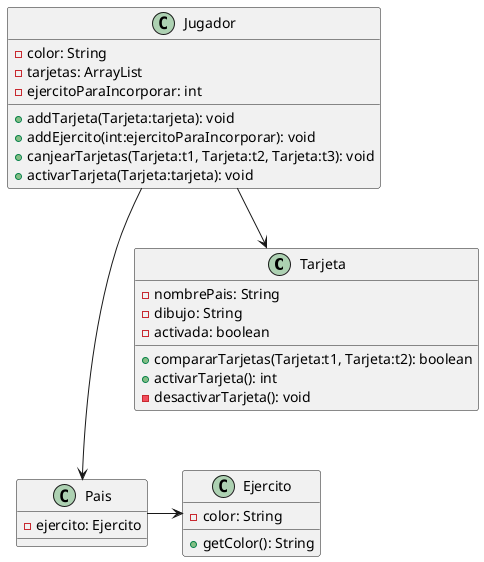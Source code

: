 @startuml
'https://plantuml.com/class-diagram

class Tarjeta{
    -nombrePais: String
    -dibujo: String
    -activada: boolean

    +compararTarjetas(Tarjeta:t1, Tarjeta:t2): boolean
    +activarTarjeta(): int
    -desactivarTarjeta(): void
}


class Jugador{
    -color: String
    -tarjetas: ArrayList
    -ejercitoParaIncorporar: int

    + addTarjeta(Tarjeta:tarjeta): void
    + addEjercito(int:ejercitoParaIncorporar): void
    + canjearTarjetas(Tarjeta:t1, Tarjeta:t2, Tarjeta:t3): void
    + activarTarjeta(Tarjeta:tarjeta): void
}


class Pais{
    -ejercito: Ejercito
}
class Ejercito{
    -color: String

    +getColor(): String
}

Jugador-->Tarjeta
Jugador--->Pais
Pais->Ejercito

@enduml